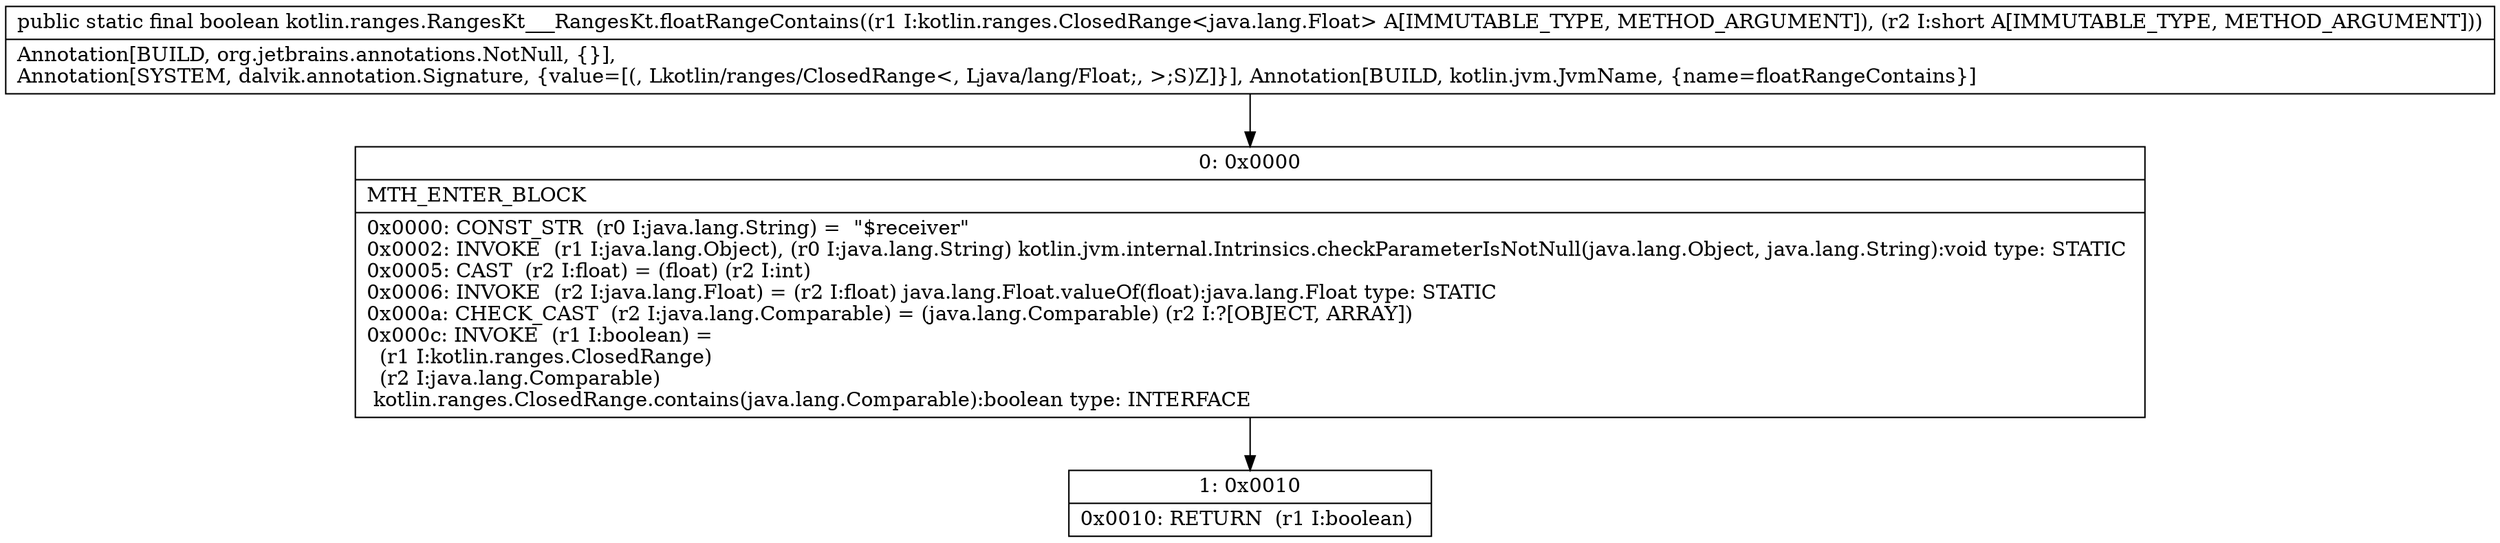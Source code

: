 digraph "CFG forkotlin.ranges.RangesKt___RangesKt.floatRangeContains(Lkotlin\/ranges\/ClosedRange;S)Z" {
Node_0 [shape=record,label="{0\:\ 0x0000|MTH_ENTER_BLOCK\l|0x0000: CONST_STR  (r0 I:java.lang.String) =  \"$receiver\" \l0x0002: INVOKE  (r1 I:java.lang.Object), (r0 I:java.lang.String) kotlin.jvm.internal.Intrinsics.checkParameterIsNotNull(java.lang.Object, java.lang.String):void type: STATIC \l0x0005: CAST  (r2 I:float) = (float) (r2 I:int) \l0x0006: INVOKE  (r2 I:java.lang.Float) = (r2 I:float) java.lang.Float.valueOf(float):java.lang.Float type: STATIC \l0x000a: CHECK_CAST  (r2 I:java.lang.Comparable) = (java.lang.Comparable) (r2 I:?[OBJECT, ARRAY]) \l0x000c: INVOKE  (r1 I:boolean) = \l  (r1 I:kotlin.ranges.ClosedRange)\l  (r2 I:java.lang.Comparable)\l kotlin.ranges.ClosedRange.contains(java.lang.Comparable):boolean type: INTERFACE \l}"];
Node_1 [shape=record,label="{1\:\ 0x0010|0x0010: RETURN  (r1 I:boolean) \l}"];
MethodNode[shape=record,label="{public static final boolean kotlin.ranges.RangesKt___RangesKt.floatRangeContains((r1 I:kotlin.ranges.ClosedRange\<java.lang.Float\> A[IMMUTABLE_TYPE, METHOD_ARGUMENT]), (r2 I:short A[IMMUTABLE_TYPE, METHOD_ARGUMENT]))  | Annotation[BUILD, org.jetbrains.annotations.NotNull, \{\}], \lAnnotation[SYSTEM, dalvik.annotation.Signature, \{value=[(, Lkotlin\/ranges\/ClosedRange\<, Ljava\/lang\/Float;, \>;S)Z]\}], Annotation[BUILD, kotlin.jvm.JvmName, \{name=floatRangeContains\}]\l}"];
MethodNode -> Node_0;
Node_0 -> Node_1;
}

